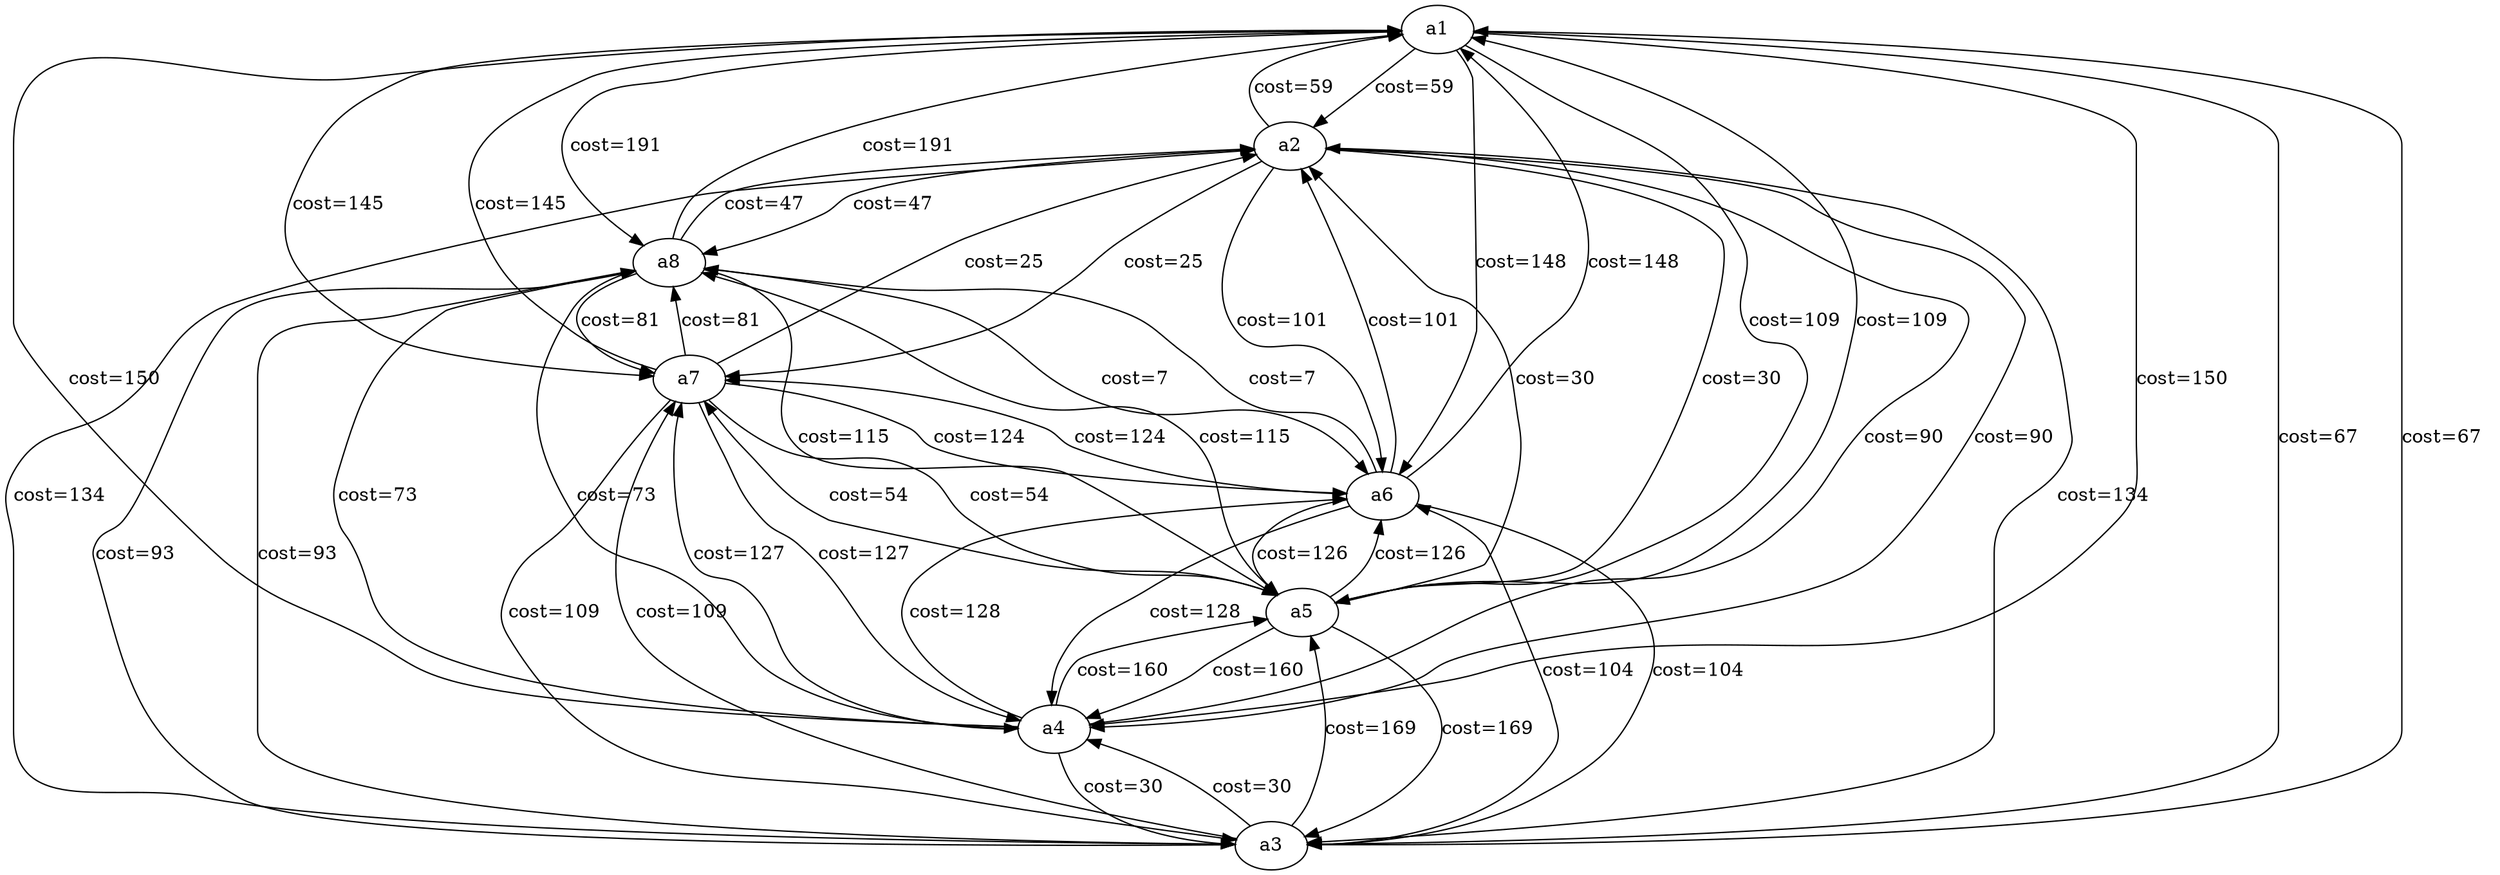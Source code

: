 digraph testkram
{
"a1"
"a2"
"a3"
"a4"
"a5"
"a6"
"a7"
"a8"
"a1" -> "a2" [label="cost=59  "]
"a1" -> "a3" [label="cost=67  "]
"a1" -> "a4" [label="cost=150  "]
"a1" -> "a5" [label="cost=109  "]
"a1" -> "a6" [label="cost=148  "]
"a1" -> "a7" [label="cost=145  "]
"a1" -> "a8" [label="cost=191  "]
"a2" -> "a1" [label="cost=59  "]
"a2" -> "a3" [label="cost=134  "]
"a2" -> "a4" [label="cost=90  "]
"a2" -> "a5" [label="cost=30  "]
"a2" -> "a6" [label="cost=101  "]
"a2" -> "a7" [label="cost=25  "]
"a2" -> "a8" [label="cost=47  "]
"a3" -> "a1" [label="cost=67  "]
"a3" -> "a2" [label="cost=134  "]
"a3" -> "a4" [label="cost=30  "]
"a3" -> "a5" [label="cost=169  "]
"a3" -> "a6" [label="cost=104  "]
"a3" -> "a7" [label="cost=109  "]
"a3" -> "a8" [label="cost=93  "]
"a4" -> "a1" [label="cost=150  "]
"a4" -> "a2" [label="cost=90  "]
"a4" -> "a3" [label="cost=30  "]
"a4" -> "a5" [label="cost=160  "]
"a4" -> "a6" [label="cost=128  "]
"a4" -> "a7" [label="cost=127  "]
"a4" -> "a8" [label="cost=73  "]
"a5" -> "a1" [label="cost=109  "]
"a5" -> "a2" [label="cost=30  "]
"a5" -> "a3" [label="cost=169  "]
"a5" -> "a4" [label="cost=160  "]
"a5" -> "a6" [label="cost=126  "]
"a5" -> "a7" [label="cost=54  "]
"a5" -> "a8" [label="cost=115  "]
"a6" -> "a1" [label="cost=148  "]
"a6" -> "a2" [label="cost=101  "]
"a6" -> "a3" [label="cost=104  "]
"a6" -> "a4" [label="cost=128  "]
"a6" -> "a5" [label="cost=126  "]
"a6" -> "a7" [label="cost=124  "]
"a6" -> "a8" [label="cost=7  "]
"a7" -> "a1" [label="cost=145  "]
"a7" -> "a2" [label="cost=25  "]
"a7" -> "a3" [label="cost=109  "]
"a7" -> "a4" [label="cost=127  "]
"a7" -> "a5" [label="cost=54  "]
"a7" -> "a6" [label="cost=124  "]
"a7" -> "a8" [label="cost=81  "]
"a8" -> "a1" [label="cost=191  "]
"a8" -> "a2" [label="cost=47  "]
"a8" -> "a3" [label="cost=93  "]
"a8" -> "a4" [label="cost=73  "]
"a8" -> "a5" [label="cost=115  "]
"a8" -> "a6" [label="cost=7  "]
"a8" -> "a7" [label="cost=81  "]
}

